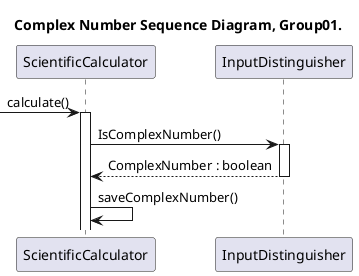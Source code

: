 @startuml SequenceDiagram

title Complex Number Sequence Diagram, Group01.

participant ScientificCalculator as calc
participant InputDistinguisher as input


-> calc:calculate()
activate calc

calc -> input : IsComplexNumber()
activate input
input --> calc : ComplexNumber : boolean
deactivate input

calc -> calc : saveComplexNumber()

@enduml